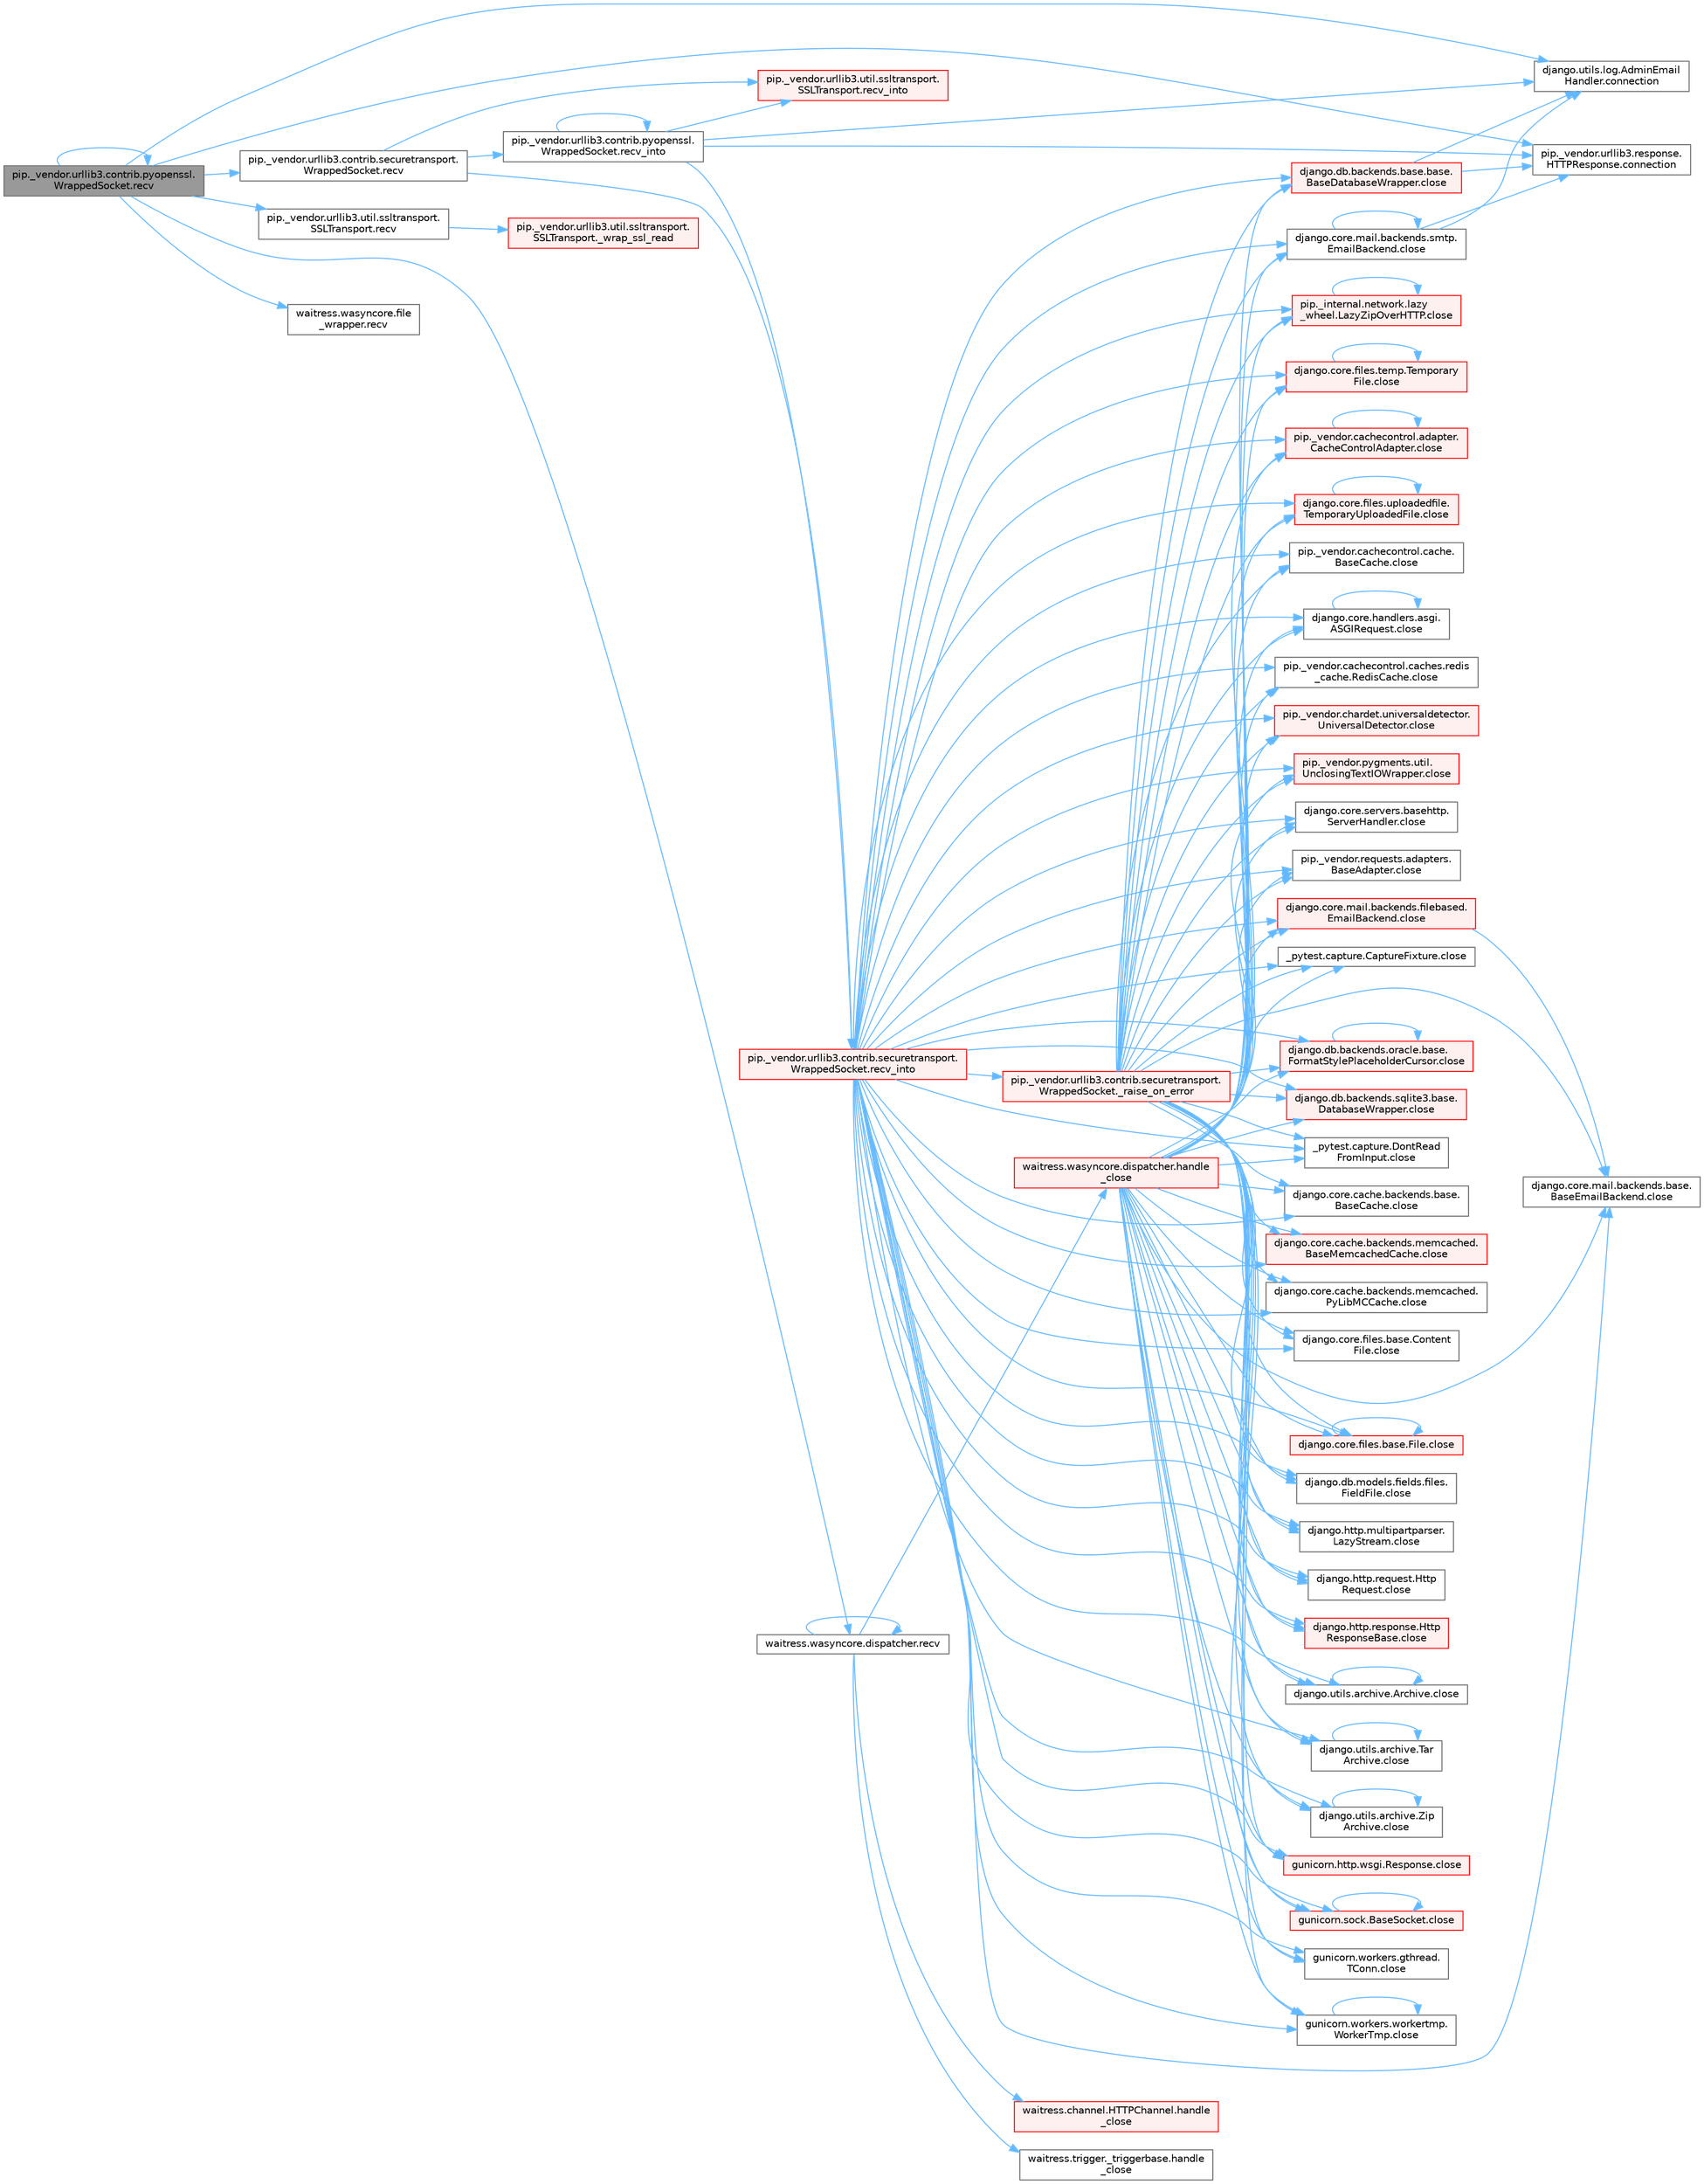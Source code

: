 digraph "pip._vendor.urllib3.contrib.pyopenssl.WrappedSocket.recv"
{
 // LATEX_PDF_SIZE
  bgcolor="transparent";
  edge [fontname=Helvetica,fontsize=10,labelfontname=Helvetica,labelfontsize=10];
  node [fontname=Helvetica,fontsize=10,shape=box,height=0.2,width=0.4];
  rankdir="LR";
  Node1 [id="Node000001",label="pip._vendor.urllib3.contrib.pyopenssl.\lWrappedSocket.recv",height=0.2,width=0.4,color="gray40", fillcolor="grey60", style="filled", fontcolor="black",tooltip=" "];
  Node1 -> Node2 [id="edge1_Node000001_Node000002",color="steelblue1",style="solid",tooltip=" "];
  Node2 [id="Node000002",label="django.utils.log.AdminEmail\lHandler.connection",height=0.2,width=0.4,color="grey40", fillcolor="white", style="filled",URL="$classdjango_1_1utils_1_1log_1_1_admin_email_handler.html#a545b5f7ec55a857fe1ca7836814a0760",tooltip=" "];
  Node1 -> Node3 [id="edge2_Node000001_Node000003",color="steelblue1",style="solid",tooltip=" "];
  Node3 [id="Node000003",label="pip._vendor.urllib3.response.\lHTTPResponse.connection",height=0.2,width=0.4,color="grey40", fillcolor="white", style="filled",URL="$classpip_1_1__vendor_1_1urllib3_1_1response_1_1_h_t_t_p_response.html#a9002314624685de3bbf9b84bdc87fef8",tooltip=" "];
  Node1 -> Node1 [id="edge3_Node000001_Node000001",color="steelblue1",style="solid",tooltip=" "];
  Node1 -> Node4 [id="edge4_Node000001_Node000004",color="steelblue1",style="solid",tooltip=" "];
  Node4 [id="Node000004",label="pip._vendor.urllib3.contrib.securetransport.\lWrappedSocket.recv",height=0.2,width=0.4,color="grey40", fillcolor="white", style="filled",URL="$classpip_1_1__vendor_1_1urllib3_1_1contrib_1_1securetransport_1_1_wrapped_socket.html#a9ee2bfcdac3f65d79e91387432bab375",tooltip=" "];
  Node4 -> Node5 [id="edge5_Node000004_Node000005",color="steelblue1",style="solid",tooltip=" "];
  Node5 [id="Node000005",label="pip._vendor.urllib3.contrib.pyopenssl.\lWrappedSocket.recv_into",height=0.2,width=0.4,color="grey40", fillcolor="white", style="filled",URL="$classpip_1_1__vendor_1_1urllib3_1_1contrib_1_1pyopenssl_1_1_wrapped_socket.html#a19092d31782a5d377e422cc6c0242c90",tooltip=" "];
  Node5 -> Node2 [id="edge6_Node000005_Node000002",color="steelblue1",style="solid",tooltip=" "];
  Node5 -> Node3 [id="edge7_Node000005_Node000003",color="steelblue1",style="solid",tooltip=" "];
  Node5 -> Node5 [id="edge8_Node000005_Node000005",color="steelblue1",style="solid",tooltip=" "];
  Node5 -> Node6 [id="edge9_Node000005_Node000006",color="steelblue1",style="solid",tooltip=" "];
  Node6 [id="Node000006",label="pip._vendor.urllib3.contrib.securetransport.\lWrappedSocket.recv_into",height=0.2,width=0.4,color="red", fillcolor="#FFF0F0", style="filled",URL="$classpip_1_1__vendor_1_1urllib3_1_1contrib_1_1securetransport_1_1_wrapped_socket.html#aedfc3cd814ef6075e6907e05860b45d6",tooltip=" "];
  Node6 -> Node7 [id="edge10_Node000006_Node000007",color="steelblue1",style="solid",tooltip=" "];
  Node7 [id="Node000007",label="pip._vendor.urllib3.contrib.securetransport.\lWrappedSocket._raise_on_error",height=0.2,width=0.4,color="red", fillcolor="#FFF0F0", style="filled",URL="$classpip_1_1__vendor_1_1urllib3_1_1contrib_1_1securetransport_1_1_wrapped_socket.html#ae89ceec48b026fbcf5e9888ee21e0c09",tooltip=" "];
  Node7 -> Node8 [id="edge11_Node000007_Node000008",color="steelblue1",style="solid",tooltip=" "];
  Node8 [id="Node000008",label="_pytest.capture.CaptureFixture.close",height=0.2,width=0.4,color="grey40", fillcolor="white", style="filled",URL="$class__pytest_1_1capture_1_1_capture_fixture.html#ac018b3a02c2aff2047974ced57907cd0",tooltip=" "];
  Node7 -> Node9 [id="edge12_Node000007_Node000009",color="steelblue1",style="solid",tooltip=" "];
  Node9 [id="Node000009",label="_pytest.capture.DontRead\lFromInput.close",height=0.2,width=0.4,color="grey40", fillcolor="white", style="filled",URL="$class__pytest_1_1capture_1_1_dont_read_from_input.html#accf28daf7db40f53462752cc02bbdd32",tooltip=" "];
  Node7 -> Node10 [id="edge13_Node000007_Node000010",color="steelblue1",style="solid",tooltip=" "];
  Node10 [id="Node000010",label="django.core.cache.backends.base.\lBaseCache.close",height=0.2,width=0.4,color="grey40", fillcolor="white", style="filled",URL="$classdjango_1_1core_1_1cache_1_1backends_1_1base_1_1_base_cache.html#ae5d10e57a1ab2b99171e943370da8cf3",tooltip=" "];
  Node7 -> Node11 [id="edge14_Node000007_Node000011",color="steelblue1",style="solid",tooltip=" "];
  Node11 [id="Node000011",label="django.core.cache.backends.memcached.\lBaseMemcachedCache.close",height=0.2,width=0.4,color="red", fillcolor="#FFF0F0", style="filled",URL="$classdjango_1_1core_1_1cache_1_1backends_1_1memcached_1_1_base_memcached_cache.html#ab36ac92f106d8dacc64d539b447a5e37",tooltip=" "];
  Node7 -> Node14 [id="edge15_Node000007_Node000014",color="steelblue1",style="solid",tooltip=" "];
  Node14 [id="Node000014",label="django.core.cache.backends.memcached.\lPyLibMCCache.close",height=0.2,width=0.4,color="grey40", fillcolor="white", style="filled",URL="$classdjango_1_1core_1_1cache_1_1backends_1_1memcached_1_1_py_lib_m_c_cache.html#a76cb2e86bb346b70433dfe177597da58",tooltip=" "];
  Node7 -> Node15 [id="edge16_Node000007_Node000015",color="steelblue1",style="solid",tooltip=" "];
  Node15 [id="Node000015",label="django.core.files.base.Content\lFile.close",height=0.2,width=0.4,color="grey40", fillcolor="white", style="filled",URL="$classdjango_1_1core_1_1files_1_1base_1_1_content_file.html#a09ae22d8cfcf28936b97a8eba0fd85cb",tooltip=" "];
  Node7 -> Node16 [id="edge17_Node000007_Node000016",color="steelblue1",style="solid",tooltip=" "];
  Node16 [id="Node000016",label="django.core.files.base.File.close",height=0.2,width=0.4,color="red", fillcolor="#FFF0F0", style="filled",URL="$classdjango_1_1core_1_1files_1_1base_1_1_file.html#a0ff3dc914f2c207114a150eaac429bdc",tooltip=" "];
  Node16 -> Node16 [id="edge18_Node000016_Node000016",color="steelblue1",style="solid",tooltip=" "];
  Node7 -> Node24 [id="edge19_Node000007_Node000024",color="steelblue1",style="solid",tooltip=" "];
  Node24 [id="Node000024",label="django.core.files.temp.Temporary\lFile.close",height=0.2,width=0.4,color="red", fillcolor="#FFF0F0", style="filled",URL="$classdjango_1_1core_1_1files_1_1temp_1_1_temporary_file.html#a3137c46b13cae4e5e6fe6489e42677d5",tooltip=" "];
  Node24 -> Node24 [id="edge20_Node000024_Node000024",color="steelblue1",style="solid",tooltip=" "];
  Node7 -> Node1054 [id="edge21_Node000007_Node001054",color="steelblue1",style="solid",tooltip=" "];
  Node1054 [id="Node001054",label="django.core.files.uploadedfile.\lTemporaryUploadedFile.close",height=0.2,width=0.4,color="red", fillcolor="#FFF0F0", style="filled",URL="$classdjango_1_1core_1_1files_1_1uploadedfile_1_1_temporary_uploaded_file.html#a01ddb9d43a99baf6157c1d60b37198cd",tooltip=" "];
  Node1054 -> Node1054 [id="edge22_Node001054_Node001054",color="steelblue1",style="solid",tooltip=" "];
  Node7 -> Node1055 [id="edge23_Node000007_Node001055",color="steelblue1",style="solid",tooltip=" "];
  Node1055 [id="Node001055",label="django.core.handlers.asgi.\lASGIRequest.close",height=0.2,width=0.4,color="grey40", fillcolor="white", style="filled",URL="$classdjango_1_1core_1_1handlers_1_1asgi_1_1_a_s_g_i_request.html#a2f3a1c1c50b4cf63ef552b4f96cc4f7f",tooltip=" "];
  Node1055 -> Node1055 [id="edge24_Node001055_Node001055",color="steelblue1",style="solid",tooltip=" "];
  Node7 -> Node1056 [id="edge25_Node000007_Node001056",color="steelblue1",style="solid",tooltip=" "];
  Node1056 [id="Node001056",label="django.core.mail.backends.base.\lBaseEmailBackend.close",height=0.2,width=0.4,color="grey40", fillcolor="white", style="filled",URL="$classdjango_1_1core_1_1mail_1_1backends_1_1base_1_1_base_email_backend.html#a358a8107d966c2d82d9eb9d18565784e",tooltip=" "];
  Node7 -> Node1057 [id="edge26_Node000007_Node001057",color="steelblue1",style="solid",tooltip=" "];
  Node1057 [id="Node001057",label="django.core.mail.backends.filebased.\lEmailBackend.close",height=0.2,width=0.4,color="red", fillcolor="#FFF0F0", style="filled",URL="$classdjango_1_1core_1_1mail_1_1backends_1_1filebased_1_1_email_backend.html#af90ba8a487930e530a20ceb03669a672",tooltip=" "];
  Node1057 -> Node1056 [id="edge27_Node001057_Node001056",color="steelblue1",style="solid",tooltip=" "];
  Node7 -> Node1058 [id="edge28_Node000007_Node001058",color="steelblue1",style="solid",tooltip=" "];
  Node1058 [id="Node001058",label="django.core.mail.backends.smtp.\lEmailBackend.close",height=0.2,width=0.4,color="grey40", fillcolor="white", style="filled",URL="$classdjango_1_1core_1_1mail_1_1backends_1_1smtp_1_1_email_backend.html#a6ac7253539c4f1102986c6df417fb050",tooltip=" "];
  Node1058 -> Node1058 [id="edge29_Node001058_Node001058",color="steelblue1",style="solid",tooltip=" "];
  Node1058 -> Node2 [id="edge30_Node001058_Node000002",color="steelblue1",style="solid",tooltip=" "];
  Node1058 -> Node3 [id="edge31_Node001058_Node000003",color="steelblue1",style="solid",tooltip=" "];
  Node7 -> Node1059 [id="edge32_Node000007_Node001059",color="steelblue1",style="solid",tooltip=" "];
  Node1059 [id="Node001059",label="django.core.servers.basehttp.\lServerHandler.close",height=0.2,width=0.4,color="grey40", fillcolor="white", style="filled",URL="$classdjango_1_1core_1_1servers_1_1basehttp_1_1_server_handler.html#a67022bc1dc85a75307901027d41a6a61",tooltip=" "];
  Node7 -> Node1060 [id="edge33_Node000007_Node001060",color="steelblue1",style="solid",tooltip=" "];
  Node1060 [id="Node001060",label="django.db.backends.base.base.\lBaseDatabaseWrapper.close",height=0.2,width=0.4,color="red", fillcolor="#FFF0F0", style="filled",URL="$classdjango_1_1db_1_1backends_1_1base_1_1base_1_1_base_database_wrapper.html#a01214a9b91408274fbc34cb062baf2bc",tooltip=" "];
  Node1060 -> Node2 [id="edge34_Node001060_Node000002",color="steelblue1",style="solid",tooltip=" "];
  Node1060 -> Node3 [id="edge35_Node001060_Node000003",color="steelblue1",style="solid",tooltip=" "];
  Node7 -> Node1070 [id="edge36_Node000007_Node001070",color="steelblue1",style="solid",tooltip=" "];
  Node1070 [id="Node001070",label="django.db.backends.oracle.base.\lFormatStylePlaceholderCursor.close",height=0.2,width=0.4,color="red", fillcolor="#FFF0F0", style="filled",URL="$classdjango_1_1db_1_1backends_1_1oracle_1_1base_1_1_format_style_placeholder_cursor.html#aebbf24b6a824d4e0fb370ce417d41f93",tooltip=" "];
  Node1070 -> Node1070 [id="edge37_Node001070_Node001070",color="steelblue1",style="solid",tooltip=" "];
  Node7 -> Node1075 [id="edge38_Node000007_Node001075",color="steelblue1",style="solid",tooltip=" "];
  Node1075 [id="Node001075",label="django.db.backends.sqlite3.base.\lDatabaseWrapper.close",height=0.2,width=0.4,color="red", fillcolor="#FFF0F0", style="filled",URL="$classdjango_1_1db_1_1backends_1_1sqlite3_1_1base_1_1_database_wrapper.html#accb46eb6dd574171611ec4912f677d3f",tooltip=" "];
  Node7 -> Node1078 [id="edge39_Node000007_Node001078",color="steelblue1",style="solid",tooltip=" "];
  Node1078 [id="Node001078",label="django.db.models.fields.files.\lFieldFile.close",height=0.2,width=0.4,color="grey40", fillcolor="white", style="filled",URL="$classdjango_1_1db_1_1models_1_1fields_1_1files_1_1_field_file.html#a7764f6ac41d2cf2e0e60639dff4d7f03",tooltip=" "];
  Node7 -> Node1079 [id="edge40_Node000007_Node001079",color="steelblue1",style="solid",tooltip=" "];
  Node1079 [id="Node001079",label="django.http.multipartparser.\lLazyStream.close",height=0.2,width=0.4,color="grey40", fillcolor="white", style="filled",URL="$classdjango_1_1http_1_1multipartparser_1_1_lazy_stream.html#a8cc031a8e3e86872b4d5d12ebb448573",tooltip=" "];
  Node7 -> Node1080 [id="edge41_Node000007_Node001080",color="steelblue1",style="solid",tooltip=" "];
  Node1080 [id="Node001080",label="django.http.request.Http\lRequest.close",height=0.2,width=0.4,color="grey40", fillcolor="white", style="filled",URL="$classdjango_1_1http_1_1request_1_1_http_request.html#a13db25295d57830ab61aed1a8339842e",tooltip=" "];
  Node7 -> Node1081 [id="edge42_Node000007_Node001081",color="steelblue1",style="solid",tooltip=" "];
  Node1081 [id="Node001081",label="django.http.response.Http\lResponseBase.close",height=0.2,width=0.4,color="red", fillcolor="#FFF0F0", style="filled",URL="$classdjango_1_1http_1_1response_1_1_http_response_base.html#a2e18a8319fb2b68853f032a3a1e93ffe",tooltip=" "];
  Node7 -> Node1082 [id="edge43_Node000007_Node001082",color="steelblue1",style="solid",tooltip=" "];
  Node1082 [id="Node001082",label="django.utils.archive.Archive.close",height=0.2,width=0.4,color="grey40", fillcolor="white", style="filled",URL="$classdjango_1_1utils_1_1archive_1_1_archive.html#a5fe062c89d687d218982c9c523c74c2a",tooltip=" "];
  Node1082 -> Node1082 [id="edge44_Node001082_Node001082",color="steelblue1",style="solid",tooltip=" "];
  Node7 -> Node1083 [id="edge45_Node000007_Node001083",color="steelblue1",style="solid",tooltip=" "];
  Node1083 [id="Node001083",label="django.utils.archive.Tar\lArchive.close",height=0.2,width=0.4,color="grey40", fillcolor="white", style="filled",URL="$classdjango_1_1utils_1_1archive_1_1_tar_archive.html#a9f92da2fc83a8bf18400412a9cf77836",tooltip=" "];
  Node1083 -> Node1083 [id="edge46_Node001083_Node001083",color="steelblue1",style="solid",tooltip=" "];
  Node7 -> Node1084 [id="edge47_Node000007_Node001084",color="steelblue1",style="solid",tooltip=" "];
  Node1084 [id="Node001084",label="django.utils.archive.Zip\lArchive.close",height=0.2,width=0.4,color="grey40", fillcolor="white", style="filled",URL="$classdjango_1_1utils_1_1archive_1_1_zip_archive.html#a72926f0c232970ff5bf94a7082dd5ac9",tooltip=" "];
  Node1084 -> Node1084 [id="edge48_Node001084_Node001084",color="steelblue1",style="solid",tooltip=" "];
  Node7 -> Node1085 [id="edge49_Node000007_Node001085",color="steelblue1",style="solid",tooltip=" "];
  Node1085 [id="Node001085",label="gunicorn.http.wsgi.Response.close",height=0.2,width=0.4,color="red", fillcolor="#FFF0F0", style="filled",URL="$classgunicorn_1_1http_1_1wsgi_1_1_response.html#a046ea28916c2a721d57a5852261bef24",tooltip=" "];
  Node7 -> Node1092 [id="edge50_Node000007_Node001092",color="steelblue1",style="solid",tooltip=" "];
  Node1092 [id="Node001092",label="gunicorn.sock.BaseSocket.close",height=0.2,width=0.4,color="red", fillcolor="#FFF0F0", style="filled",URL="$classgunicorn_1_1sock_1_1_base_socket.html#af2002e81bf30cc8c6614f9568af6ef06",tooltip=" "];
  Node1092 -> Node1092 [id="edge51_Node001092_Node001092",color="steelblue1",style="solid",tooltip=" "];
  Node7 -> Node1134 [id="edge52_Node000007_Node001134",color="steelblue1",style="solid",tooltip=" "];
  Node1134 [id="Node001134",label="gunicorn.workers.gthread.\lTConn.close",height=0.2,width=0.4,color="grey40", fillcolor="white", style="filled",URL="$classgunicorn_1_1workers_1_1gthread_1_1_t_conn.html#aa302868e132a81509a48f46789d6afc4",tooltip=" "];
  Node7 -> Node1135 [id="edge53_Node000007_Node001135",color="steelblue1",style="solid",tooltip=" "];
  Node1135 [id="Node001135",label="gunicorn.workers.workertmp.\lWorkerTmp.close",height=0.2,width=0.4,color="grey40", fillcolor="white", style="filled",URL="$classgunicorn_1_1workers_1_1workertmp_1_1_worker_tmp.html#ae6bf726cee2be8f52fa4bbe0f868d3c6",tooltip=" "];
  Node1135 -> Node1135 [id="edge54_Node001135_Node001135",color="steelblue1",style="solid",tooltip=" "];
  Node7 -> Node1136 [id="edge55_Node000007_Node001136",color="steelblue1",style="solid",tooltip=" "];
  Node1136 [id="Node001136",label="pip._internal.network.lazy\l_wheel.LazyZipOverHTTP.close",height=0.2,width=0.4,color="red", fillcolor="#FFF0F0", style="filled",URL="$classpip_1_1__internal_1_1network_1_1lazy__wheel_1_1_lazy_zip_over_h_t_t_p.html#a6aeec11453c683f141b9fe121163a8d0",tooltip=" "];
  Node1136 -> Node1136 [id="edge56_Node001136_Node001136",color="steelblue1",style="solid",tooltip=" "];
  Node7 -> Node1137 [id="edge57_Node000007_Node001137",color="steelblue1",style="solid",tooltip=" "];
  Node1137 [id="Node001137",label="pip._vendor.cachecontrol.adapter.\lCacheControlAdapter.close",height=0.2,width=0.4,color="red", fillcolor="#FFF0F0", style="filled",URL="$classpip_1_1__vendor_1_1cachecontrol_1_1adapter_1_1_cache_control_adapter.html#a085c6ea7434042e9af7286a8875fb646",tooltip=" "];
  Node1137 -> Node1137 [id="edge58_Node001137_Node001137",color="steelblue1",style="solid",tooltip=" "];
  Node7 -> Node1140 [id="edge59_Node000007_Node001140",color="steelblue1",style="solid",tooltip=" "];
  Node1140 [id="Node001140",label="pip._vendor.cachecontrol.cache.\lBaseCache.close",height=0.2,width=0.4,color="grey40", fillcolor="white", style="filled",URL="$classpip_1_1__vendor_1_1cachecontrol_1_1cache_1_1_base_cache.html#aed3b918393d941c531ffda7afa8968c5",tooltip=" "];
  Node7 -> Node1141 [id="edge60_Node000007_Node001141",color="steelblue1",style="solid",tooltip=" "];
  Node1141 [id="Node001141",label="pip._vendor.cachecontrol.caches.redis\l_cache.RedisCache.close",height=0.2,width=0.4,color="grey40", fillcolor="white", style="filled",URL="$classpip_1_1__vendor_1_1cachecontrol_1_1caches_1_1redis__cache_1_1_redis_cache.html#a3703f11cd74de5a2d416b33208df6710",tooltip=" "];
  Node7 -> Node1142 [id="edge61_Node000007_Node001142",color="steelblue1",style="solid",tooltip=" "];
  Node1142 [id="Node001142",label="pip._vendor.chardet.universaldetector.\lUniversalDetector.close",height=0.2,width=0.4,color="red", fillcolor="#FFF0F0", style="filled",URL="$classpip_1_1__vendor_1_1chardet_1_1universaldetector_1_1_universal_detector.html#a2a729e7ae145e4953628aac35a1478d1",tooltip=" "];
  Node7 -> Node1149 [id="edge62_Node000007_Node001149",color="steelblue1",style="solid",tooltip=" "];
  Node1149 [id="Node001149",label="pip._vendor.pygments.util.\lUnclosingTextIOWrapper.close",height=0.2,width=0.4,color="red", fillcolor="#FFF0F0", style="filled",URL="$classpip_1_1__vendor_1_1pygments_1_1util_1_1_unclosing_text_i_o_wrapper.html#a8b7334932e365946b03244a148e50846",tooltip=" "];
  Node7 -> Node3102 [id="edge63_Node000007_Node003102",color="steelblue1",style="solid",tooltip=" "];
  Node3102 [id="Node003102",label="pip._vendor.requests.adapters.\lBaseAdapter.close",height=0.2,width=0.4,color="grey40", fillcolor="white", style="filled",URL="$classpip_1_1__vendor_1_1requests_1_1adapters_1_1_base_adapter.html#ab52f259a4633310e303f4ac6b07eb1e5",tooltip=" "];
  Node6 -> Node8 [id="edge64_Node000006_Node000008",color="steelblue1",style="solid",tooltip=" "];
  Node6 -> Node9 [id="edge65_Node000006_Node000009",color="steelblue1",style="solid",tooltip=" "];
  Node6 -> Node10 [id="edge66_Node000006_Node000010",color="steelblue1",style="solid",tooltip=" "];
  Node6 -> Node11 [id="edge67_Node000006_Node000011",color="steelblue1",style="solid",tooltip=" "];
  Node6 -> Node14 [id="edge68_Node000006_Node000014",color="steelblue1",style="solid",tooltip=" "];
  Node6 -> Node15 [id="edge69_Node000006_Node000015",color="steelblue1",style="solid",tooltip=" "];
  Node6 -> Node16 [id="edge70_Node000006_Node000016",color="steelblue1",style="solid",tooltip=" "];
  Node6 -> Node24 [id="edge71_Node000006_Node000024",color="steelblue1",style="solid",tooltip=" "];
  Node6 -> Node1054 [id="edge72_Node000006_Node001054",color="steelblue1",style="solid",tooltip=" "];
  Node6 -> Node1055 [id="edge73_Node000006_Node001055",color="steelblue1",style="solid",tooltip=" "];
  Node6 -> Node1056 [id="edge74_Node000006_Node001056",color="steelblue1",style="solid",tooltip=" "];
  Node6 -> Node1057 [id="edge75_Node000006_Node001057",color="steelblue1",style="solid",tooltip=" "];
  Node6 -> Node1058 [id="edge76_Node000006_Node001058",color="steelblue1",style="solid",tooltip=" "];
  Node6 -> Node1059 [id="edge77_Node000006_Node001059",color="steelblue1",style="solid",tooltip=" "];
  Node6 -> Node1060 [id="edge78_Node000006_Node001060",color="steelblue1",style="solid",tooltip=" "];
  Node6 -> Node1070 [id="edge79_Node000006_Node001070",color="steelblue1",style="solid",tooltip=" "];
  Node6 -> Node1075 [id="edge80_Node000006_Node001075",color="steelblue1",style="solid",tooltip=" "];
  Node6 -> Node1078 [id="edge81_Node000006_Node001078",color="steelblue1",style="solid",tooltip=" "];
  Node6 -> Node1079 [id="edge82_Node000006_Node001079",color="steelblue1",style="solid",tooltip=" "];
  Node6 -> Node1080 [id="edge83_Node000006_Node001080",color="steelblue1",style="solid",tooltip=" "];
  Node6 -> Node1081 [id="edge84_Node000006_Node001081",color="steelblue1",style="solid",tooltip=" "];
  Node6 -> Node1082 [id="edge85_Node000006_Node001082",color="steelblue1",style="solid",tooltip=" "];
  Node6 -> Node1083 [id="edge86_Node000006_Node001083",color="steelblue1",style="solid",tooltip=" "];
  Node6 -> Node1084 [id="edge87_Node000006_Node001084",color="steelblue1",style="solid",tooltip=" "];
  Node6 -> Node1085 [id="edge88_Node000006_Node001085",color="steelblue1",style="solid",tooltip=" "];
  Node6 -> Node1092 [id="edge89_Node000006_Node001092",color="steelblue1",style="solid",tooltip=" "];
  Node6 -> Node1134 [id="edge90_Node000006_Node001134",color="steelblue1",style="solid",tooltip=" "];
  Node6 -> Node1135 [id="edge91_Node000006_Node001135",color="steelblue1",style="solid",tooltip=" "];
  Node6 -> Node1136 [id="edge92_Node000006_Node001136",color="steelblue1",style="solid",tooltip=" "];
  Node6 -> Node1137 [id="edge93_Node000006_Node001137",color="steelblue1",style="solid",tooltip=" "];
  Node6 -> Node1140 [id="edge94_Node000006_Node001140",color="steelblue1",style="solid",tooltip=" "];
  Node6 -> Node1141 [id="edge95_Node000006_Node001141",color="steelblue1",style="solid",tooltip=" "];
  Node6 -> Node1142 [id="edge96_Node000006_Node001142",color="steelblue1",style="solid",tooltip=" "];
  Node6 -> Node1149 [id="edge97_Node000006_Node001149",color="steelblue1",style="solid",tooltip=" "];
  Node6 -> Node3102 [id="edge98_Node000006_Node003102",color="steelblue1",style="solid",tooltip=" "];
  Node5 -> Node4529 [id="edge99_Node000005_Node004529",color="steelblue1",style="solid",tooltip=" "];
  Node4529 [id="Node004529",label="pip._vendor.urllib3.util.ssltransport.\lSSLTransport.recv_into",height=0.2,width=0.4,color="red", fillcolor="#FFF0F0", style="filled",URL="$classpip_1_1__vendor_1_1urllib3_1_1util_1_1ssltransport_1_1_s_s_l_transport.html#a9d8da497d2fe869c1f3f9ad1de30fd0c",tooltip=" "];
  Node4 -> Node6 [id="edge100_Node000004_Node000006",color="steelblue1",style="solid",tooltip=" "];
  Node4 -> Node4529 [id="edge101_Node000004_Node004529",color="steelblue1",style="solid",tooltip=" "];
  Node1 -> Node1047 [id="edge102_Node000001_Node001047",color="steelblue1",style="solid",tooltip=" "];
  Node1047 [id="Node001047",label="pip._vendor.urllib3.util.ssltransport.\lSSLTransport.recv",height=0.2,width=0.4,color="grey40", fillcolor="white", style="filled",URL="$classpip_1_1__vendor_1_1urllib3_1_1util_1_1ssltransport_1_1_s_s_l_transport.html#a6072d1892408325de5758d1c941826e9",tooltip=" "];
  Node1047 -> Node1046 [id="edge103_Node001047_Node001046",color="steelblue1",style="solid",tooltip=" "];
  Node1046 [id="Node001046",label="pip._vendor.urllib3.util.ssltransport.\lSSLTransport._wrap_ssl_read",height=0.2,width=0.4,color="red", fillcolor="#FFF0F0", style="filled",URL="$classpip_1_1__vendor_1_1urllib3_1_1util_1_1ssltransport_1_1_s_s_l_transport.html#aaf395c806353eee2ffb46f65791050f1",tooltip=" "];
  Node1 -> Node4530 [id="edge104_Node000001_Node004530",color="steelblue1",style="solid",tooltip=" "];
  Node4530 [id="Node004530",label="waitress.wasyncore.dispatcher.recv",height=0.2,width=0.4,color="grey40", fillcolor="white", style="filled",URL="$classwaitress_1_1wasyncore_1_1dispatcher.html#a2b92c3b16cb7b8d99eecfc9b18fa74f9",tooltip=" "];
  Node4530 -> Node1050 [id="edge105_Node004530_Node001050",color="steelblue1",style="solid",tooltip=" "];
  Node1050 [id="Node001050",label="waitress.channel.HTTPChannel.handle\l_close",height=0.2,width=0.4,color="red", fillcolor="#FFF0F0", style="filled",URL="$classwaitress_1_1channel_1_1_h_t_t_p_channel.html#a7a39d8c5e77ff656e2d0a4bbff44853f",tooltip=" "];
  Node4530 -> Node1052 [id="edge106_Node004530_Node001052",color="steelblue1",style="solid",tooltip=" "];
  Node1052 [id="Node001052",label="waitress.trigger._triggerbase.handle\l_close",height=0.2,width=0.4,color="grey40", fillcolor="white", style="filled",URL="$classwaitress_1_1trigger_1_1__triggerbase.html#a31e26e130509668a8b5bb4240ec9dd45",tooltip=" "];
  Node4530 -> Node1053 [id="edge107_Node004530_Node001053",color="steelblue1",style="solid",tooltip=" "];
  Node1053 [id="Node001053",label="waitress.wasyncore.dispatcher.handle\l_close",height=0.2,width=0.4,color="red", fillcolor="#FFF0F0", style="filled",URL="$classwaitress_1_1wasyncore_1_1dispatcher.html#a3aa67ce99ade5536c206ebc997189803",tooltip=" "];
  Node1053 -> Node8 [id="edge108_Node001053_Node000008",color="steelblue1",style="solid",tooltip=" "];
  Node1053 -> Node9 [id="edge109_Node001053_Node000009",color="steelblue1",style="solid",tooltip=" "];
  Node1053 -> Node10 [id="edge110_Node001053_Node000010",color="steelblue1",style="solid",tooltip=" "];
  Node1053 -> Node11 [id="edge111_Node001053_Node000011",color="steelblue1",style="solid",tooltip=" "];
  Node1053 -> Node14 [id="edge112_Node001053_Node000014",color="steelblue1",style="solid",tooltip=" "];
  Node1053 -> Node15 [id="edge113_Node001053_Node000015",color="steelblue1",style="solid",tooltip=" "];
  Node1053 -> Node16 [id="edge114_Node001053_Node000016",color="steelblue1",style="solid",tooltip=" "];
  Node1053 -> Node24 [id="edge115_Node001053_Node000024",color="steelblue1",style="solid",tooltip=" "];
  Node1053 -> Node1054 [id="edge116_Node001053_Node001054",color="steelblue1",style="solid",tooltip=" "];
  Node1053 -> Node1055 [id="edge117_Node001053_Node001055",color="steelblue1",style="solid",tooltip=" "];
  Node1053 -> Node1056 [id="edge118_Node001053_Node001056",color="steelblue1",style="solid",tooltip=" "];
  Node1053 -> Node1057 [id="edge119_Node001053_Node001057",color="steelblue1",style="solid",tooltip=" "];
  Node1053 -> Node1058 [id="edge120_Node001053_Node001058",color="steelblue1",style="solid",tooltip=" "];
  Node1053 -> Node1059 [id="edge121_Node001053_Node001059",color="steelblue1",style="solid",tooltip=" "];
  Node1053 -> Node1060 [id="edge122_Node001053_Node001060",color="steelblue1",style="solid",tooltip=" "];
  Node1053 -> Node1070 [id="edge123_Node001053_Node001070",color="steelblue1",style="solid",tooltip=" "];
  Node1053 -> Node1075 [id="edge124_Node001053_Node001075",color="steelblue1",style="solid",tooltip=" "];
  Node1053 -> Node1078 [id="edge125_Node001053_Node001078",color="steelblue1",style="solid",tooltip=" "];
  Node1053 -> Node1079 [id="edge126_Node001053_Node001079",color="steelblue1",style="solid",tooltip=" "];
  Node1053 -> Node1080 [id="edge127_Node001053_Node001080",color="steelblue1",style="solid",tooltip=" "];
  Node1053 -> Node1081 [id="edge128_Node001053_Node001081",color="steelblue1",style="solid",tooltip=" "];
  Node1053 -> Node1082 [id="edge129_Node001053_Node001082",color="steelblue1",style="solid",tooltip=" "];
  Node1053 -> Node1083 [id="edge130_Node001053_Node001083",color="steelblue1",style="solid",tooltip=" "];
  Node1053 -> Node1084 [id="edge131_Node001053_Node001084",color="steelblue1",style="solid",tooltip=" "];
  Node1053 -> Node1085 [id="edge132_Node001053_Node001085",color="steelblue1",style="solid",tooltip=" "];
  Node1053 -> Node1092 [id="edge133_Node001053_Node001092",color="steelblue1",style="solid",tooltip=" "];
  Node1053 -> Node1134 [id="edge134_Node001053_Node001134",color="steelblue1",style="solid",tooltip=" "];
  Node1053 -> Node1135 [id="edge135_Node001053_Node001135",color="steelblue1",style="solid",tooltip=" "];
  Node1053 -> Node1136 [id="edge136_Node001053_Node001136",color="steelblue1",style="solid",tooltip=" "];
  Node1053 -> Node1137 [id="edge137_Node001053_Node001137",color="steelblue1",style="solid",tooltip=" "];
  Node1053 -> Node1140 [id="edge138_Node001053_Node001140",color="steelblue1",style="solid",tooltip=" "];
  Node1053 -> Node1141 [id="edge139_Node001053_Node001141",color="steelblue1",style="solid",tooltip=" "];
  Node1053 -> Node1142 [id="edge140_Node001053_Node001142",color="steelblue1",style="solid",tooltip=" "];
  Node1053 -> Node1149 [id="edge141_Node001053_Node001149",color="steelblue1",style="solid",tooltip=" "];
  Node1053 -> Node3102 [id="edge142_Node001053_Node003102",color="steelblue1",style="solid",tooltip=" "];
  Node4530 -> Node4530 [id="edge143_Node004530_Node004530",color="steelblue1",style="solid",tooltip=" "];
  Node1 -> Node4531 [id="edge144_Node000001_Node004531",color="steelblue1",style="solid",tooltip=" "];
  Node4531 [id="Node004531",label="waitress.wasyncore.file\l_wrapper.recv",height=0.2,width=0.4,color="grey40", fillcolor="white", style="filled",URL="$classwaitress_1_1wasyncore_1_1file__wrapper.html#ac67acaab722690d0db3259037391f223",tooltip=" "];
}
